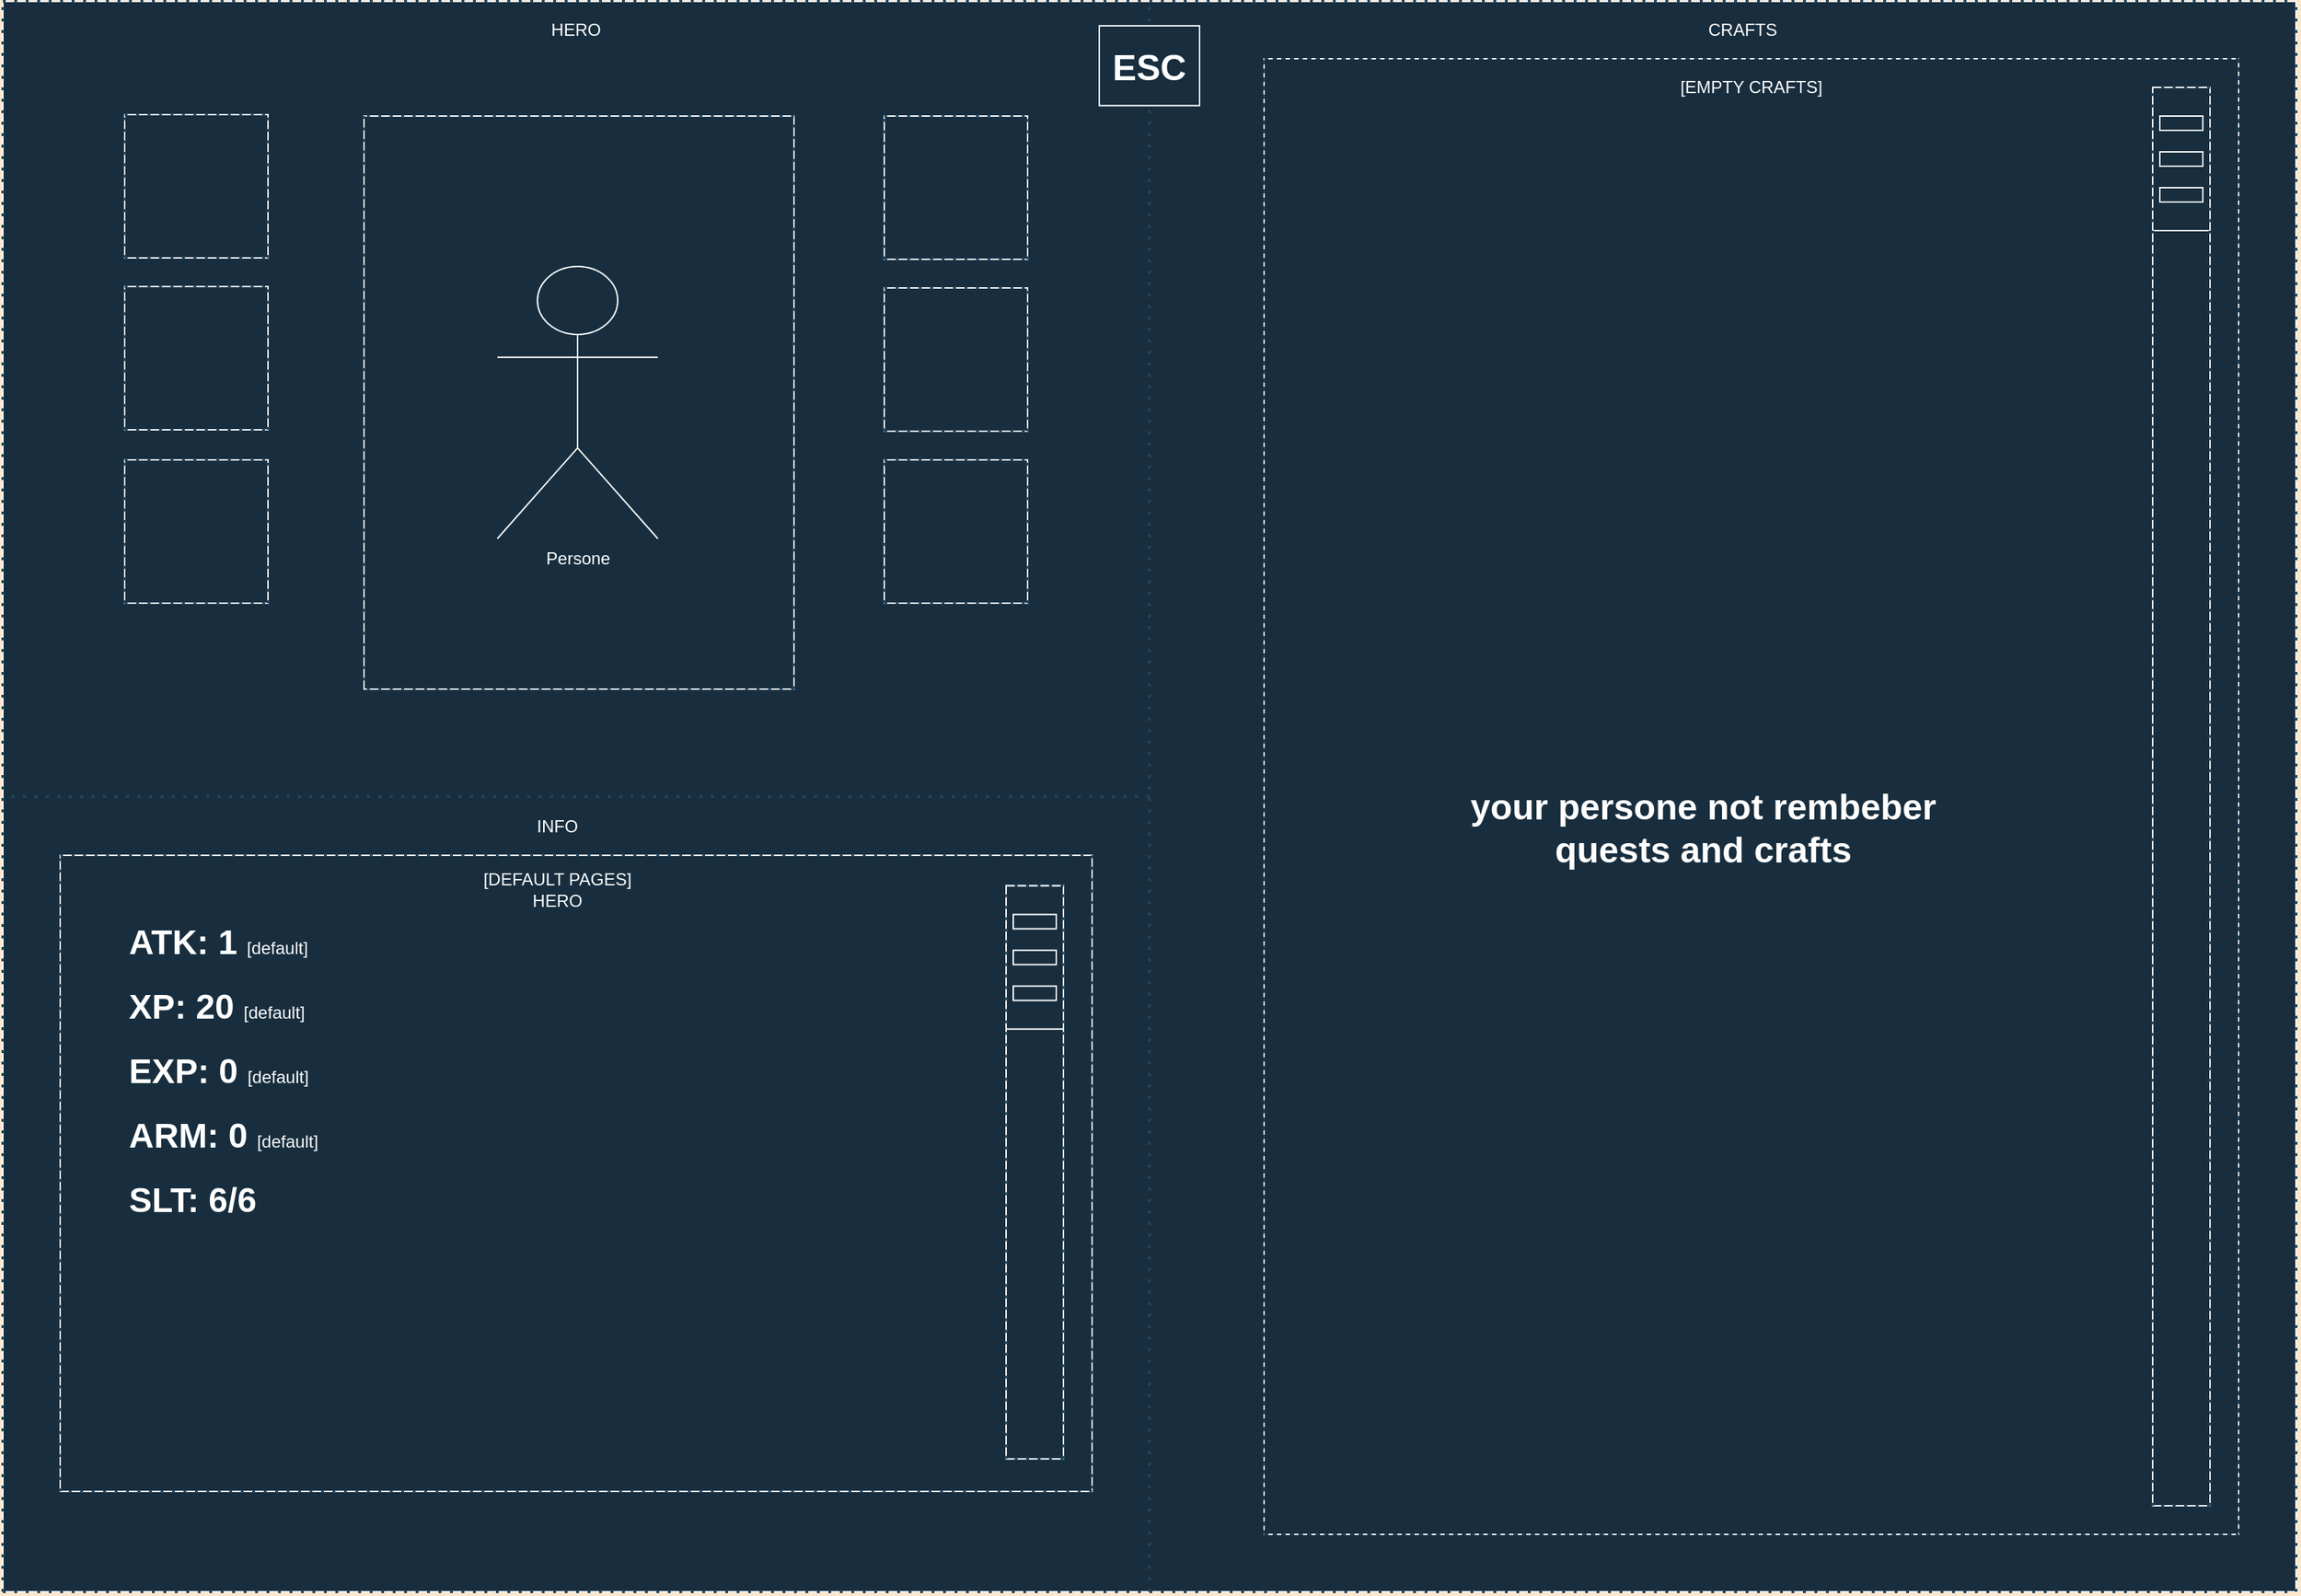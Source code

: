 <mxfile version="14.6.13" type="device"><diagram id="C5RBs43oDa-KdzZeNtuy" name="Page-1"><mxGraphModel dx="2797" dy="2417" grid="1" gridSize="10" guides="1" tooltips="1" connect="1" arrows="1" fold="1" page="1" pageScale="1" pageWidth="827" pageHeight="1169" background="#FCE7CD" math="0" shadow="0"><root><mxCell id="WIyWlLk6GJQsqaUBKTNV-0"/><mxCell id="WIyWlLk6GJQsqaUBKTNV-1" parent="WIyWlLk6GJQsqaUBKTNV-0"/><mxCell id="1b2RV-N5noB262CWPxJB-0" value="" style="rounded=1;whiteSpace=wrap;html=1;fillColor=#182E3E;strokeColor=#FFFFFF;fontColor=#FFFFFF;arcSize=0;" parent="WIyWlLk6GJQsqaUBKTNV-1" vertex="1"><mxGeometry x="-800" y="-1160" width="1600" height="1110" as="geometry"/></mxCell><mxCell id="1b2RV-N5noB262CWPxJB-4" value="" style="endArrow=none;dashed=1;html=1;dashPattern=1 3;strokeWidth=2;entryX=0.5;entryY=0;entryDx=0;entryDy=0;exitX=0.5;exitY=1;exitDx=0;exitDy=0;labelBackgroundColor=#FCE7CD;strokeColor=#23445D;" parent="WIyWlLk6GJQsqaUBKTNV-1" source="1b2RV-N5noB262CWPxJB-0" target="1b2RV-N5noB262CWPxJB-0" edge="1"><mxGeometry width="50" height="50" relative="1" as="geometry"><mxPoint x="90" y="-660" as="sourcePoint"/><mxPoint x="140" y="-710" as="targetPoint"/></mxGeometry></mxCell><mxCell id="1b2RV-N5noB262CWPxJB-9" value="" style="rounded=1;whiteSpace=wrap;html=1;fillColor=#182E3E;strokeColor=#FFFFFF;fontColor=#FFFFFF;arcSize=0;" parent="WIyWlLk6GJQsqaUBKTNV-1" vertex="1"><mxGeometry x="-548" y="-1080" width="300" height="400" as="geometry"/></mxCell><mxCell id="1b2RV-N5noB262CWPxJB-10" value="" style="rounded=1;whiteSpace=wrap;html=1;fillColor=#182E3E;strokeColor=#FFFFFF;fontColor=#FFFFFF;arcSize=0;" parent="WIyWlLk6GJQsqaUBKTNV-1" vertex="1"><mxGeometry x="-185" y="-1080" width="100" height="100" as="geometry"/></mxCell><mxCell id="1b2RV-N5noB262CWPxJB-17" value="" style="rounded=1;whiteSpace=wrap;html=1;fillColor=#182E3E;strokeColor=#FFFFFF;fontColor=#FFFFFF;arcSize=0;" parent="WIyWlLk6GJQsqaUBKTNV-1" vertex="1"><mxGeometry x="80" y="-1120" width="680" height="1030" as="geometry"/></mxCell><mxCell id="1b2RV-N5noB262CWPxJB-18" value="" style="endArrow=none;dashed=1;html=1;dashPattern=1 3;strokeWidth=2;entryX=0;entryY=0.5;entryDx=0;entryDy=0;labelBackgroundColor=#FCE7CD;strokeColor=#23445D;" parent="WIyWlLk6GJQsqaUBKTNV-1" target="1b2RV-N5noB262CWPxJB-0" edge="1"><mxGeometry width="50" height="50" relative="1" as="geometry"><mxPoint y="-605" as="sourcePoint"/><mxPoint x="140" y="-710" as="targetPoint"/></mxGeometry></mxCell><mxCell id="1b2RV-N5noB262CWPxJB-30" value="" style="endArrow=none;dashed=1;html=1;exitX=1;exitY=0;exitDx=0;exitDy=0;entryX=1;entryY=1;entryDx=0;entryDy=0;labelBackgroundColor=#FCE7CD;strokeColor=#23445D;" parent="WIyWlLk6GJQsqaUBKTNV-1" source="1b2RV-N5noB262CWPxJB-17" target="1b2RV-N5noB262CWPxJB-17" edge="1"><mxGeometry width="50" height="50" relative="1" as="geometry"><mxPoint x="70" y="-706" as="sourcePoint"/><mxPoint x="730" y="-716" as="targetPoint"/></mxGeometry></mxCell><mxCell id="1b2RV-N5noB262CWPxJB-31" value="" style="endArrow=none;dashed=1;html=1;exitX=0;exitY=0;exitDx=0;exitDy=0;entryX=1;entryY=0;entryDx=0;entryDy=0;labelBackgroundColor=#FCE7CD;strokeColor=#23445D;" parent="WIyWlLk6GJQsqaUBKTNV-1" source="1b2RV-N5noB262CWPxJB-17" target="1b2RV-N5noB262CWPxJB-17" edge="1"><mxGeometry width="50" height="50" relative="1" as="geometry"><mxPoint x="740" y="-1106" as="sourcePoint"/><mxPoint x="740" y="-706" as="targetPoint"/></mxGeometry></mxCell><mxCell id="1b2RV-N5noB262CWPxJB-32" value="" style="endArrow=none;dashed=1;html=1;exitX=0;exitY=1;exitDx=0;exitDy=0;entryX=0;entryY=0;entryDx=0;entryDy=0;labelBackgroundColor=#FCE7CD;strokeColor=#23445D;" parent="WIyWlLk6GJQsqaUBKTNV-1" source="1b2RV-N5noB262CWPxJB-17" target="1b2RV-N5noB262CWPxJB-17" edge="1"><mxGeometry width="50" height="50" relative="1" as="geometry"><mxPoint x="70" y="-1106" as="sourcePoint"/><mxPoint x="740" y="-1106" as="targetPoint"/></mxGeometry></mxCell><mxCell id="1b2RV-N5noB262CWPxJB-47" value="HERO" style="text;html=1;strokeColor=none;fillColor=none;align=center;verticalAlign=middle;whiteSpace=wrap;rounded=0;fontColor=#FFFFFF;" parent="WIyWlLk6GJQsqaUBKTNV-1" vertex="1"><mxGeometry x="-420" y="-1150" width="40" height="20" as="geometry"/></mxCell><mxCell id="1b2RV-N5noB262CWPxJB-48" value="CRAFTS" style="text;html=1;strokeColor=none;fillColor=none;align=center;verticalAlign=middle;whiteSpace=wrap;rounded=0;fontColor=#FFFFFF;" parent="WIyWlLk6GJQsqaUBKTNV-1" vertex="1"><mxGeometry x="386" y="-1150" width="56" height="20" as="geometry"/></mxCell><mxCell id="1b2RV-N5noB262CWPxJB-52" value="" style="rounded=1;whiteSpace=wrap;html=1;fillColor=#182E3E;strokeColor=#FFFFFF;fontColor=#FFFFFF;arcSize=0;" parent="WIyWlLk6GJQsqaUBKTNV-1" vertex="1"><mxGeometry x="-760" y="-564" width="720" height="444" as="geometry"/></mxCell><mxCell id="1b2RV-N5noB262CWPxJB-155" value="INFO" style="text;html=1;strokeColor=none;fillColor=none;align=center;verticalAlign=middle;whiteSpace=wrap;rounded=0;fontColor=#FFFFFF;" parent="WIyWlLk6GJQsqaUBKTNV-1" vertex="1"><mxGeometry x="-433" y="-594" width="40" height="20" as="geometry"/></mxCell><mxCell id="1b2RV-N5noB262CWPxJB-185" value="Persone" style="shape=umlActor;verticalLabelPosition=bottom;verticalAlign=top;html=1;outlineConnect=0;fillColor=#182E3E;strokeColor=#FFFFFF;fontColor=#FFFFFF;" parent="WIyWlLk6GJQsqaUBKTNV-1" vertex="1"><mxGeometry x="-455" y="-975" width="112" height="190" as="geometry"/></mxCell><mxCell id="1b2RV-N5noB262CWPxJB-29" value="" style="endArrow=none;dashed=1;html=1;exitX=0;exitY=1;exitDx=0;exitDy=0;entryX=1;entryY=1;entryDx=0;entryDy=0;labelBackgroundColor=#FCE7CD;strokeColor=#23445D;" parent="WIyWlLk6GJQsqaUBKTNV-1" source="1b2RV-N5noB262CWPxJB-17" target="1b2RV-N5noB262CWPxJB-17" edge="1"><mxGeometry width="50" height="50" relative="1" as="geometry"><mxPoint x="100" y="-686" as="sourcePoint"/><mxPoint x="730" y="-716" as="targetPoint"/></mxGeometry></mxCell><mxCell id="jYj_Iji2wFKLiPD9s6hy-0" value="" style="endArrow=none;dashed=1;html=1;dashPattern=1 3;strokeWidth=2;entryX=0;entryY=0;entryDx=0;entryDy=0;exitX=0;exitY=1;exitDx=0;exitDy=0;labelBackgroundColor=#FCE7CD;strokeColor=#23445D;" parent="WIyWlLk6GJQsqaUBKTNV-1" source="1b2RV-N5noB262CWPxJB-0" target="1b2RV-N5noB262CWPxJB-0" edge="1"><mxGeometry width="50" height="50" relative="1" as="geometry"><mxPoint x="10" y="-40" as="sourcePoint"/><mxPoint x="10" y="-1150" as="targetPoint"/></mxGeometry></mxCell><mxCell id="jYj_Iji2wFKLiPD9s6hy-1" value="" style="endArrow=none;dashed=1;html=1;dashPattern=1 3;strokeWidth=2;entryX=1;entryY=0;entryDx=0;entryDy=0;exitX=1;exitY=1;exitDx=0;exitDy=0;labelBackgroundColor=#FCE7CD;strokeColor=#23445D;" parent="WIyWlLk6GJQsqaUBKTNV-1" source="1b2RV-N5noB262CWPxJB-0" target="1b2RV-N5noB262CWPxJB-0" edge="1"><mxGeometry width="50" height="50" relative="1" as="geometry"><mxPoint x="-790" y="-40" as="sourcePoint"/><mxPoint x="-790.0" y="-1150" as="targetPoint"/></mxGeometry></mxCell><mxCell id="jYj_Iji2wFKLiPD9s6hy-2" value="" style="endArrow=none;dashed=1;html=1;dashPattern=1 3;strokeWidth=2;entryX=1;entryY=1;entryDx=0;entryDy=0;exitX=0;exitY=1;exitDx=0;exitDy=0;labelBackgroundColor=#FCE7CD;strokeColor=#23445D;" parent="WIyWlLk6GJQsqaUBKTNV-1" source="1b2RV-N5noB262CWPxJB-0" target="1b2RV-N5noB262CWPxJB-0" edge="1"><mxGeometry width="50" height="50" relative="1" as="geometry"><mxPoint x="810" y="-40" as="sourcePoint"/><mxPoint x="810" y="-1150" as="targetPoint"/></mxGeometry></mxCell><mxCell id="jYj_Iji2wFKLiPD9s6hy-3" value="" style="endArrow=none;dashed=1;html=1;dashPattern=1 3;strokeWidth=2;entryX=1;entryY=0;entryDx=0;entryDy=0;exitX=0;exitY=0;exitDx=0;exitDy=0;labelBackgroundColor=#FCE7CD;strokeColor=#23445D;" parent="WIyWlLk6GJQsqaUBKTNV-1" source="1b2RV-N5noB262CWPxJB-0" target="1b2RV-N5noB262CWPxJB-0" edge="1"><mxGeometry width="50" height="50" relative="1" as="geometry"><mxPoint x="-790" y="-40" as="sourcePoint"/><mxPoint x="810" y="-40" as="targetPoint"/></mxGeometry></mxCell><mxCell id="VpBdb5Ic1M90DMXsFI3N-0" value="" style="endArrow=none;dashed=1;html=1;dashPattern=1 3;strokeWidth=2;entryX=0;entryY=1;entryDx=0;entryDy=0;exitX=1;exitY=1;exitDx=0;exitDy=0;labelBackgroundColor=#FCE7CD;strokeColor=#23445D;" parent="WIyWlLk6GJQsqaUBKTNV-1" source="1b2RV-N5noB262CWPxJB-9" target="1b2RV-N5noB262CWPxJB-9" edge="1"><mxGeometry width="50" height="50" relative="1" as="geometry"><mxPoint x="10" y="-595" as="sourcePoint"/><mxPoint x="-790" y="-595" as="targetPoint"/></mxGeometry></mxCell><mxCell id="VpBdb5Ic1M90DMXsFI3N-1" value="" style="endArrow=none;dashed=1;html=1;dashPattern=1 3;strokeWidth=2;entryX=1;entryY=0;entryDx=0;entryDy=0;exitX=1;exitY=1;exitDx=0;exitDy=0;labelBackgroundColor=#FCE7CD;strokeColor=#23445D;" parent="WIyWlLk6GJQsqaUBKTNV-1" source="1b2RV-N5noB262CWPxJB-9" target="1b2RV-N5noB262CWPxJB-9" edge="1"><mxGeometry width="50" height="50" relative="1" as="geometry"><mxPoint x="-250" y="-670" as="sourcePoint"/><mxPoint x="-538" y="-670" as="targetPoint"/></mxGeometry></mxCell><mxCell id="VpBdb5Ic1M90DMXsFI3N-2" value="" style="endArrow=none;dashed=1;html=1;dashPattern=1 3;strokeWidth=2;entryX=0;entryY=0;entryDx=0;entryDy=0;exitX=1;exitY=0;exitDx=0;exitDy=0;labelBackgroundColor=#FCE7CD;strokeColor=#23445D;" parent="WIyWlLk6GJQsqaUBKTNV-1" source="1b2RV-N5noB262CWPxJB-9" target="1b2RV-N5noB262CWPxJB-9" edge="1"><mxGeometry width="50" height="50" relative="1" as="geometry"><mxPoint x="-238" y="-670" as="sourcePoint"/><mxPoint x="-238" y="-1070" as="targetPoint"/></mxGeometry></mxCell><mxCell id="VpBdb5Ic1M90DMXsFI3N-3" value="" style="endArrow=none;dashed=1;html=1;dashPattern=1 3;strokeWidth=2;entryX=0;entryY=1;entryDx=0;entryDy=0;exitX=0;exitY=0;exitDx=0;exitDy=0;labelBackgroundColor=#FCE7CD;strokeColor=#23445D;" parent="WIyWlLk6GJQsqaUBKTNV-1" source="1b2RV-N5noB262CWPxJB-9" target="1b2RV-N5noB262CWPxJB-9" edge="1"><mxGeometry width="50" height="50" relative="1" as="geometry"><mxPoint x="-760" y="-710" as="sourcePoint"/><mxPoint x="-538" y="-1070" as="targetPoint"/></mxGeometry></mxCell><mxCell id="VpBdb5Ic1M90DMXsFI3N-5" value="" style="endArrow=none;dashed=1;html=1;dashPattern=1 3;strokeWidth=2;entryX=0;entryY=0;entryDx=0;entryDy=0;exitX=0;exitY=1;exitDx=0;exitDy=0;labelBackgroundColor=#FCE7CD;strokeColor=#23445D;" parent="WIyWlLk6GJQsqaUBKTNV-1" source="1b2RV-N5noB262CWPxJB-10" target="1b2RV-N5noB262CWPxJB-10" edge="1"><mxGeometry width="50" height="50" relative="1" as="geometry"><mxPoint x="-200" y="40" as="sourcePoint"/><mxPoint x="-200" y="-1070" as="targetPoint"/></mxGeometry></mxCell><mxCell id="VpBdb5Ic1M90DMXsFI3N-6" value="" style="endArrow=none;dashed=1;html=1;dashPattern=1 3;strokeWidth=2;entryX=1;entryY=0;entryDx=0;entryDy=0;exitX=0;exitY=0;exitDx=0;exitDy=0;labelBackgroundColor=#FCE7CD;strokeColor=#23445D;" parent="WIyWlLk6GJQsqaUBKTNV-1" source="1b2RV-N5noB262CWPxJB-10" target="1b2RV-N5noB262CWPxJB-10" edge="1"><mxGeometry width="50" height="50" relative="1" as="geometry"><mxPoint x="-175" y="-970" as="sourcePoint"/><mxPoint x="-175" y="-1070" as="targetPoint"/></mxGeometry></mxCell><mxCell id="VpBdb5Ic1M90DMXsFI3N-7" value="" style="endArrow=none;dashed=1;html=1;dashPattern=1 3;strokeWidth=2;entryX=1;entryY=1;entryDx=0;entryDy=0;exitX=0;exitY=1;exitDx=0;exitDy=0;labelBackgroundColor=#FCE7CD;strokeColor=#23445D;" parent="WIyWlLk6GJQsqaUBKTNV-1" source="1b2RV-N5noB262CWPxJB-10" target="1b2RV-N5noB262CWPxJB-10" edge="1"><mxGeometry width="50" height="50" relative="1" as="geometry"><mxPoint x="-175" y="-1070" as="sourcePoint"/><mxPoint x="-75" y="-1070" as="targetPoint"/></mxGeometry></mxCell><mxCell id="VpBdb5Ic1M90DMXsFI3N-8" value="" style="endArrow=none;dashed=1;html=1;dashPattern=1 3;strokeWidth=2;entryX=1;entryY=0;entryDx=0;entryDy=0;exitX=1;exitY=1;exitDx=0;exitDy=0;labelBackgroundColor=#FCE7CD;strokeColor=#23445D;" parent="WIyWlLk6GJQsqaUBKTNV-1" source="1b2RV-N5noB262CWPxJB-10" target="1b2RV-N5noB262CWPxJB-10" edge="1"><mxGeometry width="50" height="50" relative="1" as="geometry"><mxPoint x="-175" y="-970" as="sourcePoint"/><mxPoint x="-75" y="-970" as="targetPoint"/></mxGeometry></mxCell><mxCell id="VpBdb5Ic1M90DMXsFI3N-9" value="" style="endArrow=none;dashed=1;html=1;dashPattern=1 3;strokeWidth=2;entryX=0;entryY=0;entryDx=0;entryDy=0;exitX=0;exitY=1;exitDx=0;exitDy=0;labelBackgroundColor=#FCE7CD;strokeColor=#23445D;" parent="WIyWlLk6GJQsqaUBKTNV-1" source="1b2RV-N5noB262CWPxJB-10" target="1b2RV-N5noB262CWPxJB-10" edge="1"><mxGeometry width="50" height="50" relative="1" as="geometry"><mxPoint x="-75" y="-970" as="sourcePoint"/><mxPoint x="-75" y="-1070" as="targetPoint"/></mxGeometry></mxCell><mxCell id="VpBdb5Ic1M90DMXsFI3N-11" value="" style="rounded=1;whiteSpace=wrap;html=1;fillColor=#182E3E;strokeColor=#FFFFFF;fontColor=#FFFFFF;arcSize=0;" parent="WIyWlLk6GJQsqaUBKTNV-1" vertex="1"><mxGeometry x="-185" y="-960" width="100" height="100" as="geometry"/></mxCell><mxCell id="VpBdb5Ic1M90DMXsFI3N-12" value="" style="endArrow=none;dashed=1;html=1;dashPattern=1 3;strokeWidth=2;entryX=0;entryY=0;entryDx=0;entryDy=0;exitX=0;exitY=1;exitDx=0;exitDy=0;labelBackgroundColor=#FCE7CD;strokeColor=#23445D;" parent="WIyWlLk6GJQsqaUBKTNV-1" source="VpBdb5Ic1M90DMXsFI3N-11" target="VpBdb5Ic1M90DMXsFI3N-11" edge="1"><mxGeometry width="50" height="50" relative="1" as="geometry"><mxPoint x="-200" y="159.66" as="sourcePoint"/><mxPoint x="-200" y="-950.34" as="targetPoint"/></mxGeometry></mxCell><mxCell id="VpBdb5Ic1M90DMXsFI3N-13" value="" style="endArrow=none;dashed=1;html=1;dashPattern=1 3;strokeWidth=2;entryX=1;entryY=0;entryDx=0;entryDy=0;exitX=0;exitY=0;exitDx=0;exitDy=0;labelBackgroundColor=#FCE7CD;strokeColor=#23445D;" parent="WIyWlLk6GJQsqaUBKTNV-1" source="VpBdb5Ic1M90DMXsFI3N-11" target="VpBdb5Ic1M90DMXsFI3N-11" edge="1"><mxGeometry width="50" height="50" relative="1" as="geometry"><mxPoint x="-175" y="-850.34" as="sourcePoint"/><mxPoint x="-175" y="-950.34" as="targetPoint"/></mxGeometry></mxCell><mxCell id="VpBdb5Ic1M90DMXsFI3N-14" value="" style="endArrow=none;dashed=1;html=1;dashPattern=1 3;strokeWidth=2;entryX=1;entryY=1;entryDx=0;entryDy=0;exitX=0;exitY=1;exitDx=0;exitDy=0;labelBackgroundColor=#FCE7CD;strokeColor=#23445D;" parent="WIyWlLk6GJQsqaUBKTNV-1" source="VpBdb5Ic1M90DMXsFI3N-11" target="VpBdb5Ic1M90DMXsFI3N-11" edge="1"><mxGeometry width="50" height="50" relative="1" as="geometry"><mxPoint x="-175" y="-950.34" as="sourcePoint"/><mxPoint x="-75" y="-950.34" as="targetPoint"/></mxGeometry></mxCell><mxCell id="VpBdb5Ic1M90DMXsFI3N-15" value="" style="endArrow=none;dashed=1;html=1;dashPattern=1 3;strokeWidth=2;entryX=1;entryY=0;entryDx=0;entryDy=0;exitX=1;exitY=1;exitDx=0;exitDy=0;labelBackgroundColor=#FCE7CD;strokeColor=#23445D;" parent="WIyWlLk6GJQsqaUBKTNV-1" source="VpBdb5Ic1M90DMXsFI3N-11" target="VpBdb5Ic1M90DMXsFI3N-11" edge="1"><mxGeometry width="50" height="50" relative="1" as="geometry"><mxPoint x="-175" y="-850.34" as="sourcePoint"/><mxPoint x="-75" y="-850.34" as="targetPoint"/></mxGeometry></mxCell><mxCell id="VpBdb5Ic1M90DMXsFI3N-16" value="" style="endArrow=none;dashed=1;html=1;dashPattern=1 3;strokeWidth=2;entryX=0;entryY=0;entryDx=0;entryDy=0;exitX=0;exitY=1;exitDx=0;exitDy=0;labelBackgroundColor=#FCE7CD;strokeColor=#23445D;" parent="WIyWlLk6GJQsqaUBKTNV-1" source="VpBdb5Ic1M90DMXsFI3N-11" target="VpBdb5Ic1M90DMXsFI3N-11" edge="1"><mxGeometry width="50" height="50" relative="1" as="geometry"><mxPoint x="-75" y="-850.34" as="sourcePoint"/><mxPoint x="-75" y="-950.34" as="targetPoint"/></mxGeometry></mxCell><mxCell id="VpBdb5Ic1M90DMXsFI3N-17" value="" style="rounded=1;whiteSpace=wrap;html=1;fillColor=#182E3E;strokeColor=#FFFFFF;fontColor=#FFFFFF;arcSize=0;" parent="WIyWlLk6GJQsqaUBKTNV-1" vertex="1"><mxGeometry x="-185" y="-840" width="100" height="100" as="geometry"/></mxCell><mxCell id="VpBdb5Ic1M90DMXsFI3N-18" value="" style="endArrow=none;dashed=1;html=1;dashPattern=1 3;strokeWidth=2;entryX=0;entryY=0;entryDx=0;entryDy=0;exitX=0;exitY=1;exitDx=0;exitDy=0;labelBackgroundColor=#FCE7CD;strokeColor=#23445D;" parent="WIyWlLk6GJQsqaUBKTNV-1" source="VpBdb5Ic1M90DMXsFI3N-17" target="VpBdb5Ic1M90DMXsFI3N-17" edge="1"><mxGeometry width="50" height="50" relative="1" as="geometry"><mxPoint x="-115" y="40" as="sourcePoint"/><mxPoint x="-115" y="-1070" as="targetPoint"/></mxGeometry></mxCell><mxCell id="VpBdb5Ic1M90DMXsFI3N-19" value="" style="endArrow=none;dashed=1;html=1;dashPattern=1 3;strokeWidth=2;entryX=1;entryY=0;entryDx=0;entryDy=0;exitX=0;exitY=0;exitDx=0;exitDy=0;labelBackgroundColor=#FCE7CD;strokeColor=#23445D;" parent="WIyWlLk6GJQsqaUBKTNV-1" source="VpBdb5Ic1M90DMXsFI3N-17" target="VpBdb5Ic1M90DMXsFI3N-17" edge="1"><mxGeometry width="50" height="50" relative="1" as="geometry"><mxPoint x="-90" y="-970" as="sourcePoint"/><mxPoint x="-90" y="-1070" as="targetPoint"/></mxGeometry></mxCell><mxCell id="VpBdb5Ic1M90DMXsFI3N-20" value="" style="endArrow=none;dashed=1;html=1;dashPattern=1 3;strokeWidth=2;entryX=1;entryY=1;entryDx=0;entryDy=0;exitX=0;exitY=1;exitDx=0;exitDy=0;labelBackgroundColor=#FCE7CD;strokeColor=#23445D;" parent="WIyWlLk6GJQsqaUBKTNV-1" source="VpBdb5Ic1M90DMXsFI3N-17" target="VpBdb5Ic1M90DMXsFI3N-17" edge="1"><mxGeometry width="50" height="50" relative="1" as="geometry"><mxPoint x="-90" y="-1070" as="sourcePoint"/><mxPoint x="10" y="-1070" as="targetPoint"/></mxGeometry></mxCell><mxCell id="VpBdb5Ic1M90DMXsFI3N-21" value="" style="endArrow=none;dashed=1;html=1;dashPattern=1 3;strokeWidth=2;entryX=1;entryY=0;entryDx=0;entryDy=0;exitX=1;exitY=1;exitDx=0;exitDy=0;labelBackgroundColor=#FCE7CD;strokeColor=#23445D;" parent="WIyWlLk6GJQsqaUBKTNV-1" source="VpBdb5Ic1M90DMXsFI3N-17" target="VpBdb5Ic1M90DMXsFI3N-17" edge="1"><mxGeometry width="50" height="50" relative="1" as="geometry"><mxPoint x="-90" y="-970" as="sourcePoint"/><mxPoint x="10" y="-970" as="targetPoint"/></mxGeometry></mxCell><mxCell id="VpBdb5Ic1M90DMXsFI3N-22" value="" style="endArrow=none;dashed=1;html=1;dashPattern=1 3;strokeWidth=2;entryX=0;entryY=0;entryDx=0;entryDy=0;exitX=0;exitY=1;exitDx=0;exitDy=0;labelBackgroundColor=#FCE7CD;strokeColor=#23445D;" parent="WIyWlLk6GJQsqaUBKTNV-1" source="VpBdb5Ic1M90DMXsFI3N-17" target="VpBdb5Ic1M90DMXsFI3N-17" edge="1"><mxGeometry width="50" height="50" relative="1" as="geometry"><mxPoint x="10" y="-970" as="sourcePoint"/><mxPoint x="10" y="-1070" as="targetPoint"/></mxGeometry></mxCell><mxCell id="To6sTpjlzIAwLX_k8sTf-0" value="" style="rounded=1;whiteSpace=wrap;html=1;fillColor=#182E3E;strokeColor=#FFFFFF;fontColor=#FFFFFF;arcSize=0;" parent="WIyWlLk6GJQsqaUBKTNV-1" vertex="1"><mxGeometry x="-715" y="-1081" width="100" height="100" as="geometry"/></mxCell><mxCell id="To6sTpjlzIAwLX_k8sTf-1" value="" style="endArrow=none;dashed=1;html=1;dashPattern=1 3;strokeWidth=2;entryX=0;entryY=0;entryDx=0;entryDy=0;exitX=0;exitY=1;exitDx=0;exitDy=0;labelBackgroundColor=#FCE7CD;strokeColor=#23445D;" parent="WIyWlLk6GJQsqaUBKTNV-1" source="To6sTpjlzIAwLX_k8sTf-0" target="To6sTpjlzIAwLX_k8sTf-0" edge="1"><mxGeometry width="50" height="50" relative="1" as="geometry"><mxPoint x="-730" y="39" as="sourcePoint"/><mxPoint x="-730" y="-1071" as="targetPoint"/></mxGeometry></mxCell><mxCell id="To6sTpjlzIAwLX_k8sTf-2" value="" style="endArrow=none;dashed=1;html=1;dashPattern=1 3;strokeWidth=2;entryX=1;entryY=0;entryDx=0;entryDy=0;exitX=0;exitY=0;exitDx=0;exitDy=0;labelBackgroundColor=#FCE7CD;strokeColor=#23445D;" parent="WIyWlLk6GJQsqaUBKTNV-1" source="To6sTpjlzIAwLX_k8sTf-0" target="To6sTpjlzIAwLX_k8sTf-0" edge="1"><mxGeometry width="50" height="50" relative="1" as="geometry"><mxPoint x="-705" y="-971" as="sourcePoint"/><mxPoint x="-705" y="-1071" as="targetPoint"/></mxGeometry></mxCell><mxCell id="To6sTpjlzIAwLX_k8sTf-3" value="" style="endArrow=none;dashed=1;html=1;dashPattern=1 3;strokeWidth=2;entryX=1;entryY=1;entryDx=0;entryDy=0;exitX=0;exitY=1;exitDx=0;exitDy=0;labelBackgroundColor=#FCE7CD;strokeColor=#23445D;" parent="WIyWlLk6GJQsqaUBKTNV-1" source="To6sTpjlzIAwLX_k8sTf-0" target="To6sTpjlzIAwLX_k8sTf-0" edge="1"><mxGeometry width="50" height="50" relative="1" as="geometry"><mxPoint x="-705" y="-1071" as="sourcePoint"/><mxPoint x="-605" y="-1071" as="targetPoint"/></mxGeometry></mxCell><mxCell id="To6sTpjlzIAwLX_k8sTf-4" value="" style="endArrow=none;dashed=1;html=1;dashPattern=1 3;strokeWidth=2;entryX=1;entryY=0;entryDx=0;entryDy=0;exitX=1;exitY=1;exitDx=0;exitDy=0;labelBackgroundColor=#FCE7CD;strokeColor=#23445D;" parent="WIyWlLk6GJQsqaUBKTNV-1" source="To6sTpjlzIAwLX_k8sTf-0" target="To6sTpjlzIAwLX_k8sTf-0" edge="1"><mxGeometry width="50" height="50" relative="1" as="geometry"><mxPoint x="-705" y="-971" as="sourcePoint"/><mxPoint x="-605" y="-971" as="targetPoint"/></mxGeometry></mxCell><mxCell id="To6sTpjlzIAwLX_k8sTf-5" value="" style="endArrow=none;dashed=1;html=1;dashPattern=1 3;strokeWidth=2;entryX=0;entryY=0;entryDx=0;entryDy=0;exitX=0;exitY=1;exitDx=0;exitDy=0;labelBackgroundColor=#FCE7CD;strokeColor=#23445D;" parent="WIyWlLk6GJQsqaUBKTNV-1" source="To6sTpjlzIAwLX_k8sTf-0" target="To6sTpjlzIAwLX_k8sTf-0" edge="1"><mxGeometry width="50" height="50" relative="1" as="geometry"><mxPoint x="-605" y="-971" as="sourcePoint"/><mxPoint x="-605" y="-1071" as="targetPoint"/></mxGeometry></mxCell><mxCell id="To6sTpjlzIAwLX_k8sTf-6" value="" style="rounded=1;whiteSpace=wrap;html=1;fillColor=#182E3E;strokeColor=#FFFFFF;fontColor=#FFFFFF;arcSize=0;" parent="WIyWlLk6GJQsqaUBKTNV-1" vertex="1"><mxGeometry x="-715" y="-961" width="100" height="100" as="geometry"/></mxCell><mxCell id="To6sTpjlzIAwLX_k8sTf-7" value="" style="endArrow=none;dashed=1;html=1;dashPattern=1 3;strokeWidth=2;entryX=0;entryY=0;entryDx=0;entryDy=0;exitX=0;exitY=1;exitDx=0;exitDy=0;labelBackgroundColor=#FCE7CD;strokeColor=#23445D;" parent="WIyWlLk6GJQsqaUBKTNV-1" source="To6sTpjlzIAwLX_k8sTf-6" target="To6sTpjlzIAwLX_k8sTf-6" edge="1"><mxGeometry width="50" height="50" relative="1" as="geometry"><mxPoint x="-730" y="159" as="sourcePoint"/><mxPoint x="-730" y="-951" as="targetPoint"/></mxGeometry></mxCell><mxCell id="To6sTpjlzIAwLX_k8sTf-8" value="" style="endArrow=none;dashed=1;html=1;dashPattern=1 3;strokeWidth=2;entryX=1;entryY=0;entryDx=0;entryDy=0;exitX=0;exitY=0;exitDx=0;exitDy=0;labelBackgroundColor=#FCE7CD;strokeColor=#23445D;" parent="WIyWlLk6GJQsqaUBKTNV-1" source="To6sTpjlzIAwLX_k8sTf-6" target="To6sTpjlzIAwLX_k8sTf-6" edge="1"><mxGeometry width="50" height="50" relative="1" as="geometry"><mxPoint x="-705" y="-851" as="sourcePoint"/><mxPoint x="-705" y="-951" as="targetPoint"/></mxGeometry></mxCell><mxCell id="To6sTpjlzIAwLX_k8sTf-9" value="" style="endArrow=none;dashed=1;html=1;dashPattern=1 3;strokeWidth=2;entryX=1;entryY=1;entryDx=0;entryDy=0;exitX=0;exitY=1;exitDx=0;exitDy=0;labelBackgroundColor=#FCE7CD;strokeColor=#23445D;" parent="WIyWlLk6GJQsqaUBKTNV-1" source="To6sTpjlzIAwLX_k8sTf-6" target="To6sTpjlzIAwLX_k8sTf-6" edge="1"><mxGeometry width="50" height="50" relative="1" as="geometry"><mxPoint x="-705" y="-951" as="sourcePoint"/><mxPoint x="-605" y="-951" as="targetPoint"/></mxGeometry></mxCell><mxCell id="To6sTpjlzIAwLX_k8sTf-10" value="" style="endArrow=none;dashed=1;html=1;dashPattern=1 3;strokeWidth=2;entryX=1;entryY=0;entryDx=0;entryDy=0;exitX=1;exitY=1;exitDx=0;exitDy=0;labelBackgroundColor=#FCE7CD;strokeColor=#23445D;" parent="WIyWlLk6GJQsqaUBKTNV-1" source="To6sTpjlzIAwLX_k8sTf-6" target="To6sTpjlzIAwLX_k8sTf-6" edge="1"><mxGeometry width="50" height="50" relative="1" as="geometry"><mxPoint x="-705" y="-851" as="sourcePoint"/><mxPoint x="-605" y="-851" as="targetPoint"/></mxGeometry></mxCell><mxCell id="To6sTpjlzIAwLX_k8sTf-11" value="" style="endArrow=none;dashed=1;html=1;dashPattern=1 3;strokeWidth=2;entryX=0;entryY=0;entryDx=0;entryDy=0;exitX=0;exitY=1;exitDx=0;exitDy=0;labelBackgroundColor=#FCE7CD;strokeColor=#23445D;" parent="WIyWlLk6GJQsqaUBKTNV-1" source="To6sTpjlzIAwLX_k8sTf-6" target="To6sTpjlzIAwLX_k8sTf-6" edge="1"><mxGeometry width="50" height="50" relative="1" as="geometry"><mxPoint x="-605" y="-851" as="sourcePoint"/><mxPoint x="-605" y="-951" as="targetPoint"/></mxGeometry></mxCell><mxCell id="To6sTpjlzIAwLX_k8sTf-12" value="" style="rounded=1;whiteSpace=wrap;html=1;fillColor=#182E3E;strokeColor=#FFFFFF;fontColor=#FFFFFF;arcSize=0;" parent="WIyWlLk6GJQsqaUBKTNV-1" vertex="1"><mxGeometry x="-715" y="-840" width="100" height="100" as="geometry"/></mxCell><mxCell id="To6sTpjlzIAwLX_k8sTf-13" value="" style="endArrow=none;dashed=1;html=1;dashPattern=1 3;strokeWidth=2;entryX=0;entryY=0;entryDx=0;entryDy=0;exitX=0;exitY=1;exitDx=0;exitDy=0;labelBackgroundColor=#FCE7CD;strokeColor=#23445D;" parent="WIyWlLk6GJQsqaUBKTNV-1" source="To6sTpjlzIAwLX_k8sTf-12" target="To6sTpjlzIAwLX_k8sTf-12" edge="1"><mxGeometry width="50" height="50" relative="1" as="geometry"><mxPoint x="-730" y="280" as="sourcePoint"/><mxPoint x="-730" y="-830" as="targetPoint"/></mxGeometry></mxCell><mxCell id="To6sTpjlzIAwLX_k8sTf-14" value="" style="endArrow=none;dashed=1;html=1;dashPattern=1 3;strokeWidth=2;entryX=1;entryY=0;entryDx=0;entryDy=0;exitX=0;exitY=0;exitDx=0;exitDy=0;labelBackgroundColor=#FCE7CD;strokeColor=#23445D;" parent="WIyWlLk6GJQsqaUBKTNV-1" source="To6sTpjlzIAwLX_k8sTf-12" target="To6sTpjlzIAwLX_k8sTf-12" edge="1"><mxGeometry width="50" height="50" relative="1" as="geometry"><mxPoint x="-705" y="-730" as="sourcePoint"/><mxPoint x="-705" y="-830" as="targetPoint"/></mxGeometry></mxCell><mxCell id="To6sTpjlzIAwLX_k8sTf-15" value="" style="endArrow=none;dashed=1;html=1;dashPattern=1 3;strokeWidth=2;entryX=1;entryY=1;entryDx=0;entryDy=0;exitX=0;exitY=1;exitDx=0;exitDy=0;labelBackgroundColor=#FCE7CD;strokeColor=#23445D;" parent="WIyWlLk6GJQsqaUBKTNV-1" source="To6sTpjlzIAwLX_k8sTf-12" target="To6sTpjlzIAwLX_k8sTf-12" edge="1"><mxGeometry width="50" height="50" relative="1" as="geometry"><mxPoint x="-705" y="-830" as="sourcePoint"/><mxPoint x="-605" y="-830" as="targetPoint"/></mxGeometry></mxCell><mxCell id="To6sTpjlzIAwLX_k8sTf-16" value="" style="endArrow=none;dashed=1;html=1;dashPattern=1 3;strokeWidth=2;entryX=1;entryY=0;entryDx=0;entryDy=0;exitX=1;exitY=1;exitDx=0;exitDy=0;labelBackgroundColor=#FCE7CD;strokeColor=#23445D;" parent="WIyWlLk6GJQsqaUBKTNV-1" source="To6sTpjlzIAwLX_k8sTf-12" target="To6sTpjlzIAwLX_k8sTf-12" edge="1"><mxGeometry width="50" height="50" relative="1" as="geometry"><mxPoint x="-705" y="-730" as="sourcePoint"/><mxPoint x="-605" y="-730" as="targetPoint"/></mxGeometry></mxCell><mxCell id="To6sTpjlzIAwLX_k8sTf-17" value="" style="endArrow=none;dashed=1;html=1;dashPattern=1 3;strokeWidth=2;entryX=0;entryY=0;entryDx=0;entryDy=0;exitX=0;exitY=1;exitDx=0;exitDy=0;labelBackgroundColor=#FCE7CD;strokeColor=#23445D;" parent="WIyWlLk6GJQsqaUBKTNV-1" source="To6sTpjlzIAwLX_k8sTf-12" target="To6sTpjlzIAwLX_k8sTf-12" edge="1"><mxGeometry width="50" height="50" relative="1" as="geometry"><mxPoint x="-605" y="-730" as="sourcePoint"/><mxPoint x="-605" y="-830" as="targetPoint"/></mxGeometry></mxCell><mxCell id="MzTF-bc8z8Ha7k2TSF1V-3" value="" style="rounded=1;whiteSpace=wrap;html=1;arcSize=0;fillColor=#182E3E;strokeColor=#FFFFFF;fontColor=#FFFFFF;" parent="WIyWlLk6GJQsqaUBKTNV-1" vertex="1"><mxGeometry x="700" y="-1100" width="40" height="990" as="geometry"/></mxCell><mxCell id="MzTF-bc8z8Ha7k2TSF1V-4" value="" style="rounded=1;whiteSpace=wrap;html=1;arcSize=0;fillColor=#182E3E;strokeColor=#FFFFFF;fontColor=#FFFFFF;" parent="WIyWlLk6GJQsqaUBKTNV-1" vertex="1"><mxGeometry x="700" y="-1100" width="40" height="100" as="geometry"/></mxCell><mxCell id="MzTF-bc8z8Ha7k2TSF1V-5" value="" style="rounded=1;whiteSpace=wrap;html=1;fillColor=#182E3E;strokeColor=#FFFFFF;fontColor=#FFFFFF;arcSize=0;" parent="WIyWlLk6GJQsqaUBKTNV-1" vertex="1"><mxGeometry x="705" y="-1080" width="30" height="10" as="geometry"/></mxCell><mxCell id="MzTF-bc8z8Ha7k2TSF1V-6" value="" style="rounded=1;whiteSpace=wrap;html=1;fillColor=#182E3E;strokeColor=#FFFFFF;fontColor=#FFFFFF;arcSize=0;" parent="WIyWlLk6GJQsqaUBKTNV-1" vertex="1"><mxGeometry x="705" y="-1055" width="30" height="10" as="geometry"/></mxCell><mxCell id="MzTF-bc8z8Ha7k2TSF1V-7" value="" style="rounded=1;whiteSpace=wrap;html=1;fillColor=#182E3E;strokeColor=#FFFFFF;fontColor=#FFFFFF;arcSize=0;" parent="WIyWlLk6GJQsqaUBKTNV-1" vertex="1"><mxGeometry x="705" y="-1030" width="30" height="10" as="geometry"/></mxCell><mxCell id="MzTF-bc8z8Ha7k2TSF1V-8" value="" style="endArrow=none;dashed=1;html=1;dashPattern=1 3;strokeWidth=2;entryX=0;entryY=0;entryDx=0;entryDy=0;exitX=1;exitY=0;exitDx=0;exitDy=0;labelBackgroundColor=#FCE7CD;strokeColor=#23445D;" parent="WIyWlLk6GJQsqaUBKTNV-1" source="MzTF-bc8z8Ha7k2TSF1V-4" target="MzTF-bc8z8Ha7k2TSF1V-4" edge="1"><mxGeometry width="50" height="50" relative="1" as="geometry"><mxPoint x="1030" y="-1154" as="sourcePoint"/><mxPoint x="230" y="-1154" as="targetPoint"/></mxGeometry></mxCell><mxCell id="MzTF-bc8z8Ha7k2TSF1V-9" value="" style="endArrow=none;dashed=1;html=1;dashPattern=1 3;strokeWidth=2;entryX=0;entryY=0;entryDx=0;entryDy=0;exitX=0;exitY=1;exitDx=0;exitDy=0;labelBackgroundColor=#FCE7CD;strokeColor=#23445D;" parent="WIyWlLk6GJQsqaUBKTNV-1" source="MzTF-bc8z8Ha7k2TSF1V-3" target="MzTF-bc8z8Ha7k2TSF1V-4" edge="1"><mxGeometry width="50" height="50" relative="1" as="geometry"><mxPoint x="750" y="-1090" as="sourcePoint"/><mxPoint x="710" y="-1090" as="targetPoint"/></mxGeometry></mxCell><mxCell id="MzTF-bc8z8Ha7k2TSF1V-10" value="" style="endArrow=none;dashed=1;html=1;dashPattern=1 3;strokeWidth=2;entryX=0;entryY=1;entryDx=0;entryDy=0;exitX=1;exitY=1;exitDx=0;exitDy=0;labelBackgroundColor=#FCE7CD;strokeColor=#23445D;" parent="WIyWlLk6GJQsqaUBKTNV-1" source="MzTF-bc8z8Ha7k2TSF1V-3" target="MzTF-bc8z8Ha7k2TSF1V-3" edge="1"><mxGeometry width="50" height="50" relative="1" as="geometry"><mxPoint x="710" y="-690" as="sourcePoint"/><mxPoint x="710" y="-1090" as="targetPoint"/></mxGeometry></mxCell><mxCell id="MzTF-bc8z8Ha7k2TSF1V-11" value="" style="endArrow=none;dashed=1;html=1;dashPattern=1 3;strokeWidth=2;entryX=1;entryY=0;entryDx=0;entryDy=0;exitX=1;exitY=1;exitDx=0;exitDy=0;labelBackgroundColor=#FCE7CD;strokeColor=#23445D;" parent="WIyWlLk6GJQsqaUBKTNV-1" source="MzTF-bc8z8Ha7k2TSF1V-3" target="MzTF-bc8z8Ha7k2TSF1V-4" edge="1"><mxGeometry width="50" height="50" relative="1" as="geometry"><mxPoint x="600" y="-810" as="sourcePoint"/><mxPoint x="600" y="-1210" as="targetPoint"/></mxGeometry></mxCell><mxCell id="MzTF-bc8z8Ha7k2TSF1V-12" value="[DEFAULT PAGES]&lt;br&gt;HERO" style="text;html=1;strokeColor=none;fillColor=none;align=center;verticalAlign=middle;whiteSpace=wrap;rounded=0;fontColor=#FFFFFF;" parent="WIyWlLk6GJQsqaUBKTNV-1" vertex="1"><mxGeometry x="-472.75" y="-550" width="119.5" height="20" as="geometry"/></mxCell><mxCell id="MzTF-bc8z8Ha7k2TSF1V-13" value="&lt;h1&gt;ATK: 1&amp;nbsp;&lt;span style=&quot;font-size: 12px ; font-weight: normal&quot;&gt;[default]&lt;/span&gt;&lt;/h1&gt;&lt;h1&gt;XP: 20&amp;nbsp;&lt;span style=&quot;font-size: 12px ; font-weight: normal&quot;&gt;[default]&lt;/span&gt;&lt;/h1&gt;&lt;h1&gt;EXP: 0&amp;nbsp;&lt;span style=&quot;font-size: 12px ; font-weight: normal&quot;&gt;[default]&lt;/span&gt;&lt;/h1&gt;&lt;h1&gt;ARM: 0&amp;nbsp;&lt;span style=&quot;font-size: 12px ; font-weight: normal&quot;&gt;[default]&lt;/span&gt;&amp;nbsp;&lt;/h1&gt;&lt;h1&gt;SLT: 6/6&lt;/h1&gt;" style="text;html=1;strokeColor=none;fillColor=none;spacing=5;spacingTop=-20;whiteSpace=wrap;overflow=hidden;rounded=0;fontColor=#FFFFFF;" parent="WIyWlLk6GJQsqaUBKTNV-1" vertex="1"><mxGeometry x="-717" y="-522.71" width="567" height="212.71" as="geometry"/></mxCell><mxCell id="MzTF-bc8z8Ha7k2TSF1V-14" value="&lt;b&gt;&lt;font style=&quot;font-size: 25px&quot;&gt;your persone not rembeber quests and crafts&lt;/font&gt;&lt;/b&gt;" style="text;html=1;strokeColor=none;fillColor=none;align=center;verticalAlign=middle;whiteSpace=wrap;rounded=0;fontColor=#FFFFFF;" parent="WIyWlLk6GJQsqaUBKTNV-1" vertex="1"><mxGeometry x="180" y="-604" width="412.5" height="40" as="geometry"/></mxCell><mxCell id="MzTF-bc8z8Ha7k2TSF1V-15" value="" style="endArrow=none;dashed=1;html=1;dashPattern=1 3;strokeWidth=2;entryX=0;entryY=1;entryDx=0;entryDy=0;exitX=1;exitY=1;exitDx=0;exitDy=0;labelBackgroundColor=#FCE7CD;strokeColor=#23445D;" parent="WIyWlLk6GJQsqaUBKTNV-1" source="1b2RV-N5noB262CWPxJB-52" target="1b2RV-N5noB262CWPxJB-52" edge="1"><mxGeometry width="50" height="50" relative="1" as="geometry"><mxPoint x="10" y="-595.0" as="sourcePoint"/><mxPoint x="-790.0" y="-595.0" as="targetPoint"/></mxGeometry></mxCell><mxCell id="MzTF-bc8z8Ha7k2TSF1V-16" value="" style="endArrow=none;dashed=1;html=1;dashPattern=1 3;strokeWidth=2;entryX=1;entryY=1;entryDx=0;entryDy=0;exitX=1;exitY=0;exitDx=0;exitDy=0;labelBackgroundColor=#FCE7CD;strokeColor=#23445D;" parent="WIyWlLk6GJQsqaUBKTNV-1" source="1b2RV-N5noB262CWPxJB-52" target="1b2RV-N5noB262CWPxJB-52" edge="1"><mxGeometry width="50" height="50" relative="1" as="geometry"><mxPoint x="-20.0" y="-110.0" as="sourcePoint"/><mxPoint x="-760.0" y="-110.0" as="targetPoint"/></mxGeometry></mxCell><mxCell id="MzTF-bc8z8Ha7k2TSF1V-17" value="" style="endArrow=none;dashed=1;html=1;dashPattern=1 3;strokeWidth=2;entryX=0;entryY=0;entryDx=0;entryDy=0;exitX=0;exitY=1;exitDx=0;exitDy=0;labelBackgroundColor=#FCE7CD;strokeColor=#23445D;" parent="WIyWlLk6GJQsqaUBKTNV-1" source="1b2RV-N5noB262CWPxJB-52" target="1b2RV-N5noB262CWPxJB-52" edge="1"><mxGeometry width="50" height="50" relative="1" as="geometry"><mxPoint x="-20" y="-554" as="sourcePoint"/><mxPoint x="-20.0" y="-110" as="targetPoint"/></mxGeometry></mxCell><mxCell id="MzTF-bc8z8Ha7k2TSF1V-18" value="" style="endArrow=none;dashed=1;html=1;dashPattern=1 3;strokeWidth=2;entryX=1;entryY=0;entryDx=0;entryDy=0;exitX=0;exitY=0;exitDx=0;exitDy=0;labelBackgroundColor=#FCE7CD;strokeColor=#23445D;" parent="WIyWlLk6GJQsqaUBKTNV-1" source="1b2RV-N5noB262CWPxJB-52" target="1b2RV-N5noB262CWPxJB-52" edge="1"><mxGeometry width="50" height="50" relative="1" as="geometry"><mxPoint x="-10" y="-544" as="sourcePoint"/><mxPoint x="-10.0" y="-100" as="targetPoint"/></mxGeometry></mxCell><mxCell id="4HiRQyAawOoWSpsFI1IN-0" value="" style="rounded=1;whiteSpace=wrap;html=1;arcSize=0;fillColor=#182E3E;strokeColor=#FFFFFF;fontColor=#FFFFFF;" parent="WIyWlLk6GJQsqaUBKTNV-1" vertex="1"><mxGeometry x="-100.0" y="-542.71" width="40" height="400" as="geometry"/></mxCell><mxCell id="4HiRQyAawOoWSpsFI1IN-1" value="" style="rounded=1;whiteSpace=wrap;html=1;arcSize=0;fillColor=#182E3E;strokeColor=#FFFFFF;fontColor=#FFFFFF;" parent="WIyWlLk6GJQsqaUBKTNV-1" vertex="1"><mxGeometry x="-100.0" y="-542.71" width="40" height="100" as="geometry"/></mxCell><mxCell id="4HiRQyAawOoWSpsFI1IN-2" value="" style="rounded=1;whiteSpace=wrap;html=1;fillColor=#182E3E;strokeColor=#FFFFFF;fontColor=#FFFFFF;arcSize=0;" parent="WIyWlLk6GJQsqaUBKTNV-1" vertex="1"><mxGeometry x="-95.0" y="-522.71" width="30" height="10" as="geometry"/></mxCell><mxCell id="4HiRQyAawOoWSpsFI1IN-3" value="" style="rounded=1;whiteSpace=wrap;html=1;fillColor=#182E3E;strokeColor=#FFFFFF;fontColor=#FFFFFF;arcSize=0;" parent="WIyWlLk6GJQsqaUBKTNV-1" vertex="1"><mxGeometry x="-95.0" y="-497.71" width="30" height="10" as="geometry"/></mxCell><mxCell id="4HiRQyAawOoWSpsFI1IN-4" value="" style="rounded=1;whiteSpace=wrap;html=1;fillColor=#182E3E;strokeColor=#FFFFFF;fontColor=#FFFFFF;arcSize=0;" parent="WIyWlLk6GJQsqaUBKTNV-1" vertex="1"><mxGeometry x="-95.0" y="-472.71" width="30" height="10" as="geometry"/></mxCell><mxCell id="4HiRQyAawOoWSpsFI1IN-5" value="" style="endArrow=none;dashed=1;html=1;dashPattern=1 3;strokeWidth=2;entryX=0;entryY=0;entryDx=0;entryDy=0;exitX=1;exitY=0;exitDx=0;exitDy=0;labelBackgroundColor=#FCE7CD;strokeColor=#23445D;" parent="WIyWlLk6GJQsqaUBKTNV-1" source="4HiRQyAawOoWSpsFI1IN-1" target="4HiRQyAawOoWSpsFI1IN-1" edge="1"><mxGeometry width="50" height="50" relative="1" as="geometry"><mxPoint x="230" y="-596.71" as="sourcePoint"/><mxPoint x="-570" y="-596.71" as="targetPoint"/></mxGeometry></mxCell><mxCell id="4HiRQyAawOoWSpsFI1IN-6" value="" style="endArrow=none;dashed=1;html=1;dashPattern=1 3;strokeWidth=2;entryX=0;entryY=0;entryDx=0;entryDy=0;exitX=0;exitY=1;exitDx=0;exitDy=0;labelBackgroundColor=#FCE7CD;strokeColor=#23445D;" parent="WIyWlLk6GJQsqaUBKTNV-1" source="4HiRQyAawOoWSpsFI1IN-0" target="4HiRQyAawOoWSpsFI1IN-1" edge="1"><mxGeometry width="50" height="50" relative="1" as="geometry"><mxPoint x="-50.0" y="-532.71" as="sourcePoint"/><mxPoint x="-90.0" y="-532.71" as="targetPoint"/></mxGeometry></mxCell><mxCell id="4HiRQyAawOoWSpsFI1IN-7" value="" style="endArrow=none;dashed=1;html=1;dashPattern=1 3;strokeWidth=2;entryX=0;entryY=1;entryDx=0;entryDy=0;exitX=1;exitY=1;exitDx=0;exitDy=0;labelBackgroundColor=#FCE7CD;strokeColor=#23445D;" parent="WIyWlLk6GJQsqaUBKTNV-1" source="4HiRQyAawOoWSpsFI1IN-0" target="4HiRQyAawOoWSpsFI1IN-0" edge="1"><mxGeometry width="50" height="50" relative="1" as="geometry"><mxPoint x="-90.0" y="-132.71" as="sourcePoint"/><mxPoint x="-90.0" y="-532.71" as="targetPoint"/></mxGeometry></mxCell><mxCell id="4HiRQyAawOoWSpsFI1IN-8" value="" style="endArrow=none;dashed=1;html=1;dashPattern=1 3;strokeWidth=2;entryX=1;entryY=0;entryDx=0;entryDy=0;exitX=1;exitY=1;exitDx=0;exitDy=0;labelBackgroundColor=#FCE7CD;strokeColor=#23445D;" parent="WIyWlLk6GJQsqaUBKTNV-1" source="4HiRQyAawOoWSpsFI1IN-0" target="4HiRQyAawOoWSpsFI1IN-1" edge="1"><mxGeometry width="50" height="50" relative="1" as="geometry"><mxPoint x="-200.0" y="-252.71" as="sourcePoint"/><mxPoint x="-200.0" y="-652.71" as="targetPoint"/></mxGeometry></mxCell><mxCell id="4HiRQyAawOoWSpsFI1IN-9" value="[EMPTY CRAFTS]" style="text;html=1;strokeColor=none;fillColor=none;align=center;verticalAlign=middle;whiteSpace=wrap;rounded=0;fontColor=#FFFFFF;" parent="WIyWlLk6GJQsqaUBKTNV-1" vertex="1"><mxGeometry x="360.25" y="-1110" width="119.5" height="20" as="geometry"/></mxCell><mxCell id="4HiRQyAawOoWSpsFI1IN-10" value="&lt;b&gt;&lt;font style=&quot;font-size: 25px&quot;&gt;ESC&lt;/font&gt;&lt;/b&gt;" style="rounded=1;whiteSpace=wrap;html=1;fillColor=#182E3E;strokeColor=#FFFFFF;fontColor=#FFFFFF;arcSize=0;" parent="WIyWlLk6GJQsqaUBKTNV-1" vertex="1"><mxGeometry x="-35" y="-1143" width="70" height="55.71" as="geometry"/></mxCell></root></mxGraphModel></diagram></mxfile>